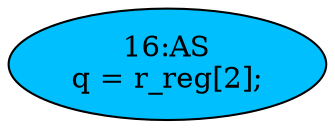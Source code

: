 strict digraph "" {
	node [label="\N"];
	"16:AS"	[ast="<pyverilog.vparser.ast.Assign object at 0x7f2358505e90>",
		def_var="['q']",
		fillcolor=deepskyblue,
		label="16:AS
q = r_reg[2];",
		statements="[]",
		style=filled,
		typ=Assign,
		use_var="['r_reg']"];
}
